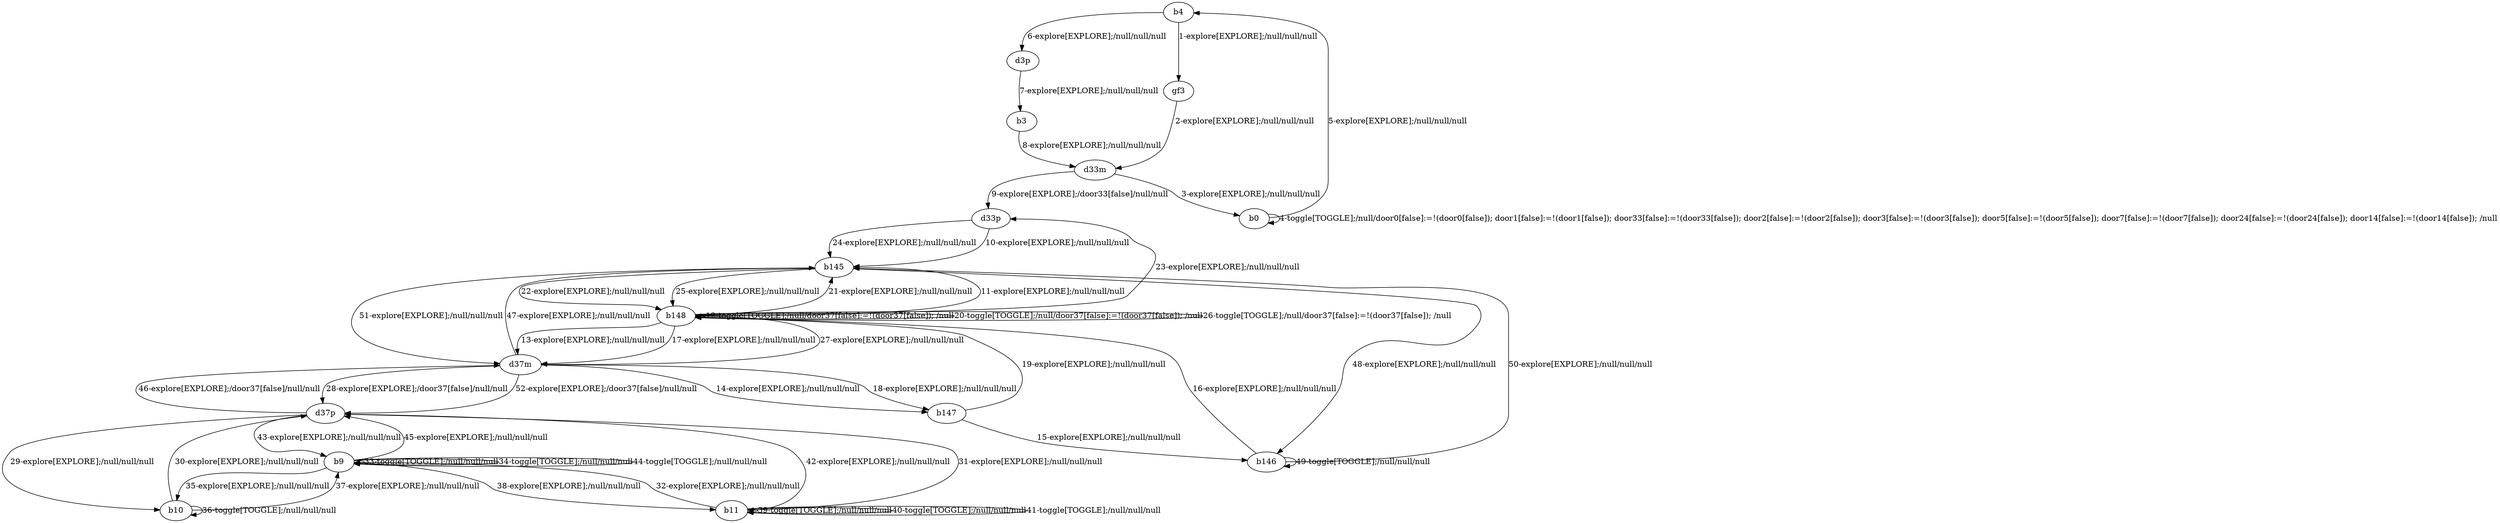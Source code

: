 # Total number of goals covered by this test: 21
# b10 --> b10
# d37p --> b10
# b9 --> b9
# b146 --> b146
# d37m --> b147
# d37p --> d37m
# d37p --> b11
# b145 --> b146
# b10 --> d37p
# d37m --> d37p
# b9 --> d37p
# b145 --> d37m
# b9 --> b10
# b10 --> b9
# b11 --> b9
# b147 --> b146
# d37m --> b145
# d37p --> b9
# b11 --> d37p
# b9 --> b11
# b11 --> b11

digraph g {
"b4" -> "gf3" [label = "1-explore[EXPLORE];/null/null/null"];
"gf3" -> "d33m" [label = "2-explore[EXPLORE];/null/null/null"];
"d33m" -> "b0" [label = "3-explore[EXPLORE];/null/null/null"];
"b0" -> "b0" [label = "4-toggle[TOGGLE];/null/door0[false]:=!(door0[false]); door1[false]:=!(door1[false]); door33[false]:=!(door33[false]); door2[false]:=!(door2[false]); door3[false]:=!(door3[false]); door5[false]:=!(door5[false]); door7[false]:=!(door7[false]); door24[false]:=!(door24[false]); door14[false]:=!(door14[false]); /null"];
"b0" -> "b4" [label = "5-explore[EXPLORE];/null/null/null"];
"b4" -> "d3p" [label = "6-explore[EXPLORE];/null/null/null"];
"d3p" -> "b3" [label = "7-explore[EXPLORE];/null/null/null"];
"b3" -> "d33m" [label = "8-explore[EXPLORE];/null/null/null"];
"d33m" -> "d33p" [label = "9-explore[EXPLORE];/door33[false]/null/null"];
"d33p" -> "b145" [label = "10-explore[EXPLORE];/null/null/null"];
"b145" -> "b148" [label = "11-explore[EXPLORE];/null/null/null"];
"b148" -> "b148" [label = "12-toggle[TOGGLE];/null/door37[false]:=!(door37[false]); /null"];
"b148" -> "d37m" [label = "13-explore[EXPLORE];/null/null/null"];
"d37m" -> "b147" [label = "14-explore[EXPLORE];/null/null/null"];
"b147" -> "b146" [label = "15-explore[EXPLORE];/null/null/null"];
"b146" -> "b148" [label = "16-explore[EXPLORE];/null/null/null"];
"b148" -> "d37m" [label = "17-explore[EXPLORE];/null/null/null"];
"d37m" -> "b147" [label = "18-explore[EXPLORE];/null/null/null"];
"b147" -> "b148" [label = "19-explore[EXPLORE];/null/null/null"];
"b148" -> "b148" [label = "20-toggle[TOGGLE];/null/door37[false]:=!(door37[false]); /null"];
"b148" -> "b145" [label = "21-explore[EXPLORE];/null/null/null"];
"b145" -> "b148" [label = "22-explore[EXPLORE];/null/null/null"];
"b148" -> "d33p" [label = "23-explore[EXPLORE];/null/null/null"];
"d33p" -> "b145" [label = "24-explore[EXPLORE];/null/null/null"];
"b145" -> "b148" [label = "25-explore[EXPLORE];/null/null/null"];
"b148" -> "b148" [label = "26-toggle[TOGGLE];/null/door37[false]:=!(door37[false]); /null"];
"b148" -> "d37m" [label = "27-explore[EXPLORE];/null/null/null"];
"d37m" -> "d37p" [label = "28-explore[EXPLORE];/door37[false]/null/null"];
"d37p" -> "b10" [label = "29-explore[EXPLORE];/null/null/null"];
"b10" -> "d37p" [label = "30-explore[EXPLORE];/null/null/null"];
"d37p" -> "b11" [label = "31-explore[EXPLORE];/null/null/null"];
"b11" -> "b9" [label = "32-explore[EXPLORE];/null/null/null"];
"b9" -> "b9" [label = "33-toggle[TOGGLE];/null/null/null"];
"b9" -> "b9" [label = "34-toggle[TOGGLE];/null/null/null"];
"b9" -> "b10" [label = "35-explore[EXPLORE];/null/null/null"];
"b10" -> "b10" [label = "36-toggle[TOGGLE];/null/null/null"];
"b10" -> "b9" [label = "37-explore[EXPLORE];/null/null/null"];
"b9" -> "b11" [label = "38-explore[EXPLORE];/null/null/null"];
"b11" -> "b11" [label = "39-toggle[TOGGLE];/null/null/null"];
"b11" -> "b11" [label = "40-toggle[TOGGLE];/null/null/null"];
"b11" -> "b11" [label = "41-toggle[TOGGLE];/null/null/null"];
"b11" -> "d37p" [label = "42-explore[EXPLORE];/null/null/null"];
"d37p" -> "b9" [label = "43-explore[EXPLORE];/null/null/null"];
"b9" -> "b9" [label = "44-toggle[TOGGLE];/null/null/null"];
"b9" -> "d37p" [label = "45-explore[EXPLORE];/null/null/null"];
"d37p" -> "d37m" [label = "46-explore[EXPLORE];/door37[false]/null/null"];
"d37m" -> "b145" [label = "47-explore[EXPLORE];/null/null/null"];
"b145" -> "b146" [label = "48-explore[EXPLORE];/null/null/null"];
"b146" -> "b146" [label = "49-toggle[TOGGLE];/null/null/null"];
"b146" -> "b145" [label = "50-explore[EXPLORE];/null/null/null"];
"b145" -> "d37m" [label = "51-explore[EXPLORE];/null/null/null"];
"d37m" -> "d37p" [label = "52-explore[EXPLORE];/door37[false]/null/null"];
}